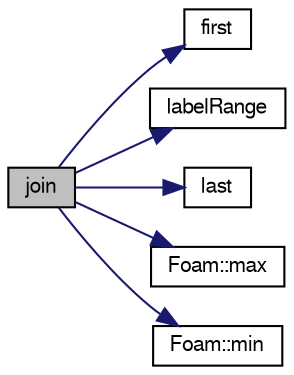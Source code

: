 digraph "join"
{
  bgcolor="transparent";
  edge [fontname="FreeSans",fontsize="10",labelfontname="FreeSans",labelfontsize="10"];
  node [fontname="FreeSans",fontsize="10",shape=record];
  rankdir="LR";
  Node66 [label="join",height=0.2,width=0.4,color="black", fillcolor="grey75", style="filled", fontcolor="black"];
  Node66 -> Node67 [color="midnightblue",fontsize="10",style="solid",fontname="FreeSans"];
  Node67 [label="first",height=0.2,width=0.4,color="black",URL="$a28142.html#a738c052b6c0f0818e63a823f55c43810",tooltip="The (inclusive) lower value of the range. "];
  Node66 -> Node68 [color="midnightblue",fontsize="10",style="solid",fontname="FreeSans"];
  Node68 [label="labelRange",height=0.2,width=0.4,color="black",URL="$a28142.html#ade70efe3cbcbdce7f3b1de0be93d6243",tooltip="Construct an empty range. "];
  Node66 -> Node69 [color="midnightblue",fontsize="10",style="solid",fontname="FreeSans"];
  Node69 [label="last",height=0.2,width=0.4,color="black",URL="$a28142.html#aa7bd9148c949f450cc02fda88f421e8b",tooltip="The (inclusive) upper value of the range. "];
  Node66 -> Node70 [color="midnightblue",fontsize="10",style="solid",fontname="FreeSans"];
  Node70 [label="Foam::max",height=0.2,width=0.4,color="black",URL="$a21124.html#ac993e906cf2774ae77e666bc24e81733"];
  Node66 -> Node71 [color="midnightblue",fontsize="10",style="solid",fontname="FreeSans"];
  Node71 [label="Foam::min",height=0.2,width=0.4,color="black",URL="$a21124.html#a253e112ad2d56d96230ff39ea7f442dc"];
}
